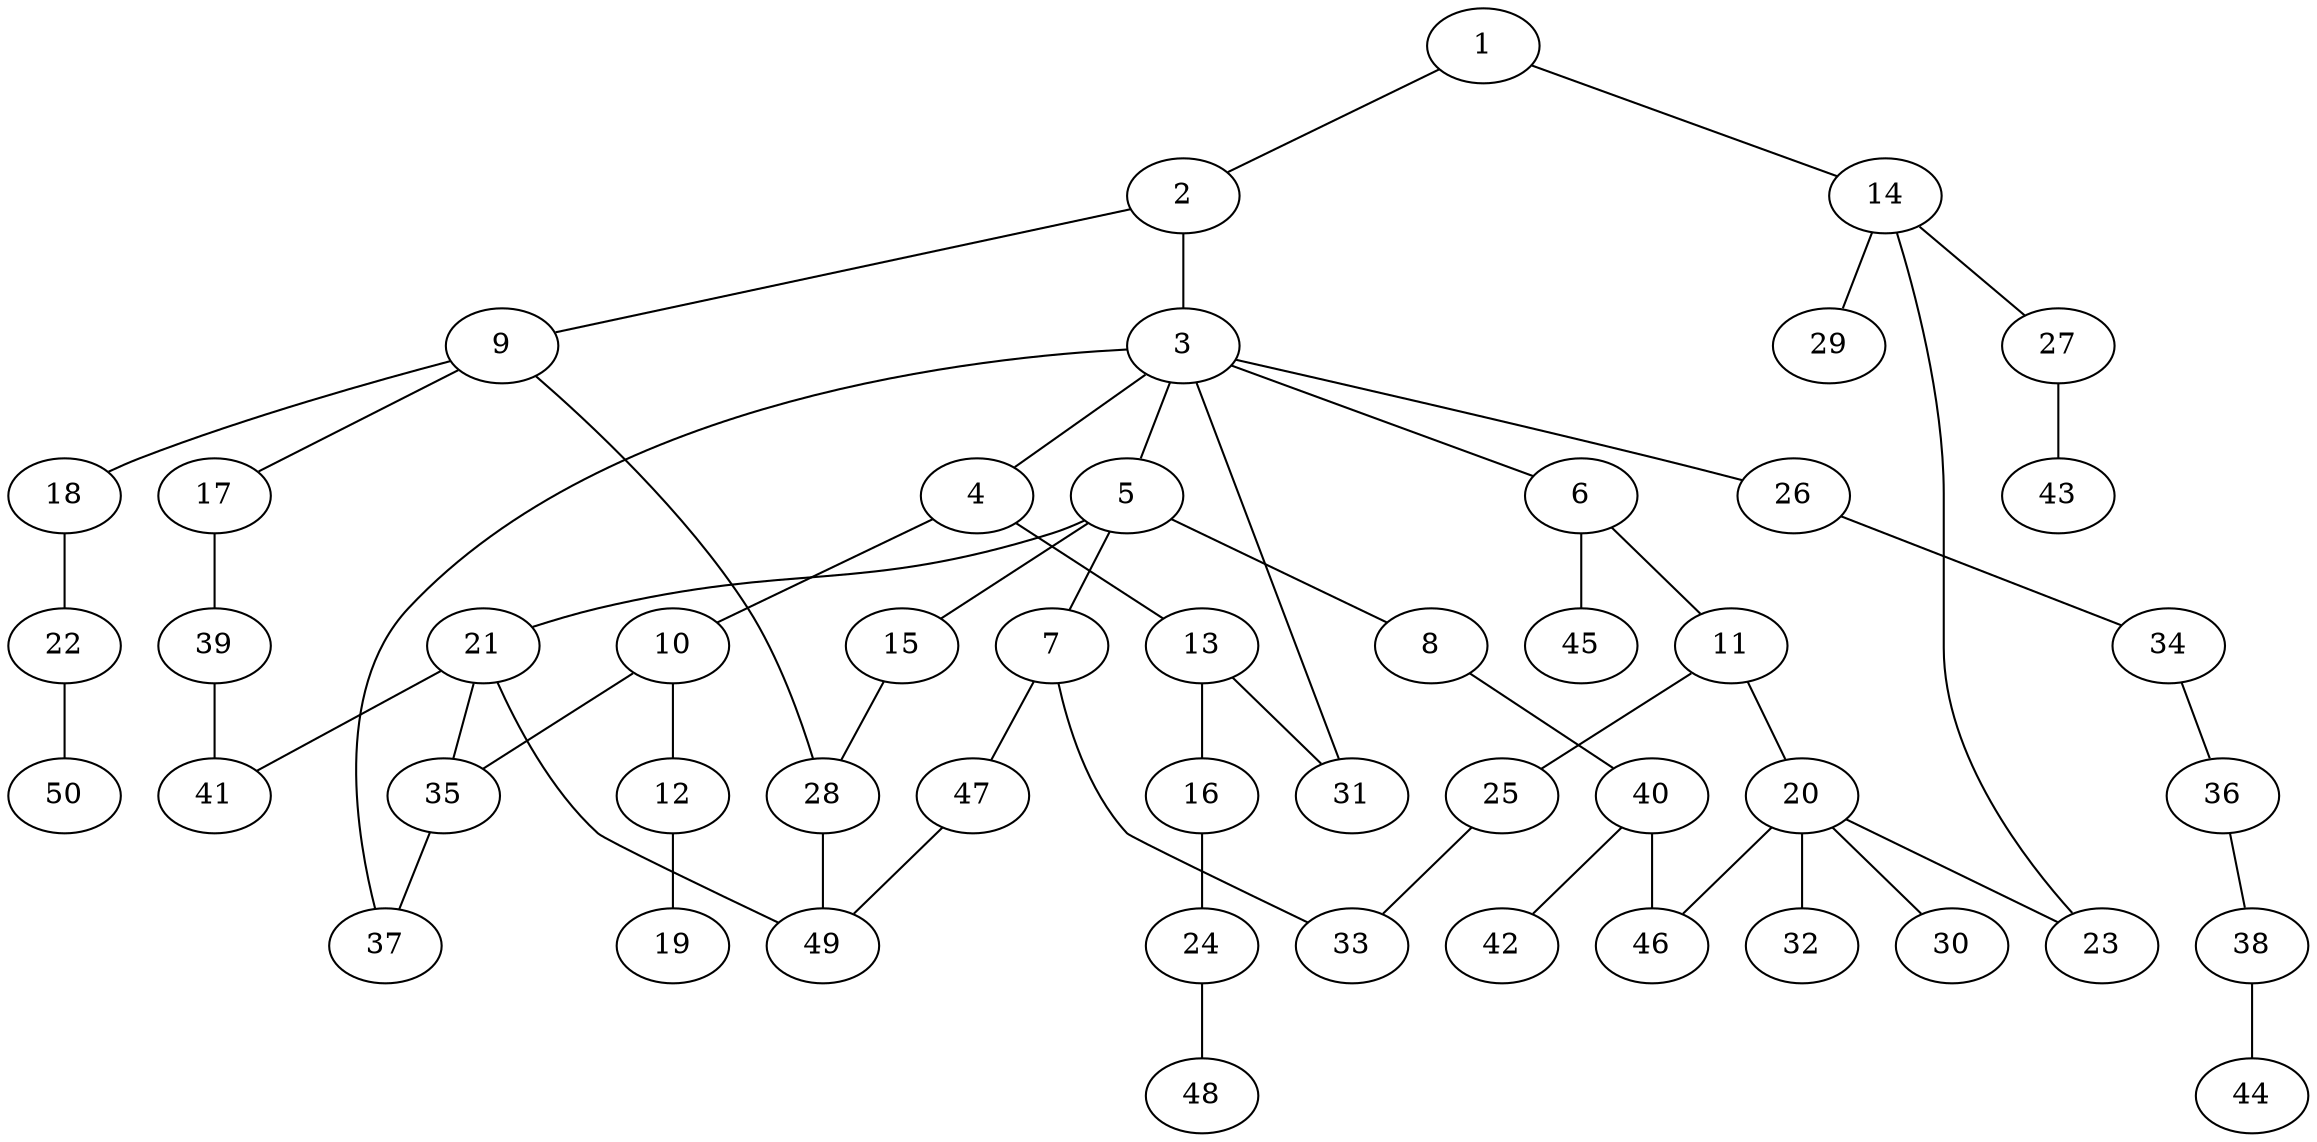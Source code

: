 graph graphname {1--2
1--14
2--3
2--9
3--4
3--5
3--6
3--26
3--31
3--37
4--10
4--13
5--7
5--8
5--15
5--21
6--11
6--45
7--33
7--47
8--40
9--17
9--18
9--28
10--12
10--35
11--20
11--25
12--19
13--16
13--31
14--23
14--27
14--29
15--28
16--24
17--39
18--22
20--23
20--30
20--32
20--46
21--35
21--41
21--49
22--50
24--48
25--33
26--34
27--43
28--49
34--36
35--37
36--38
38--44
39--41
40--42
40--46
47--49
}